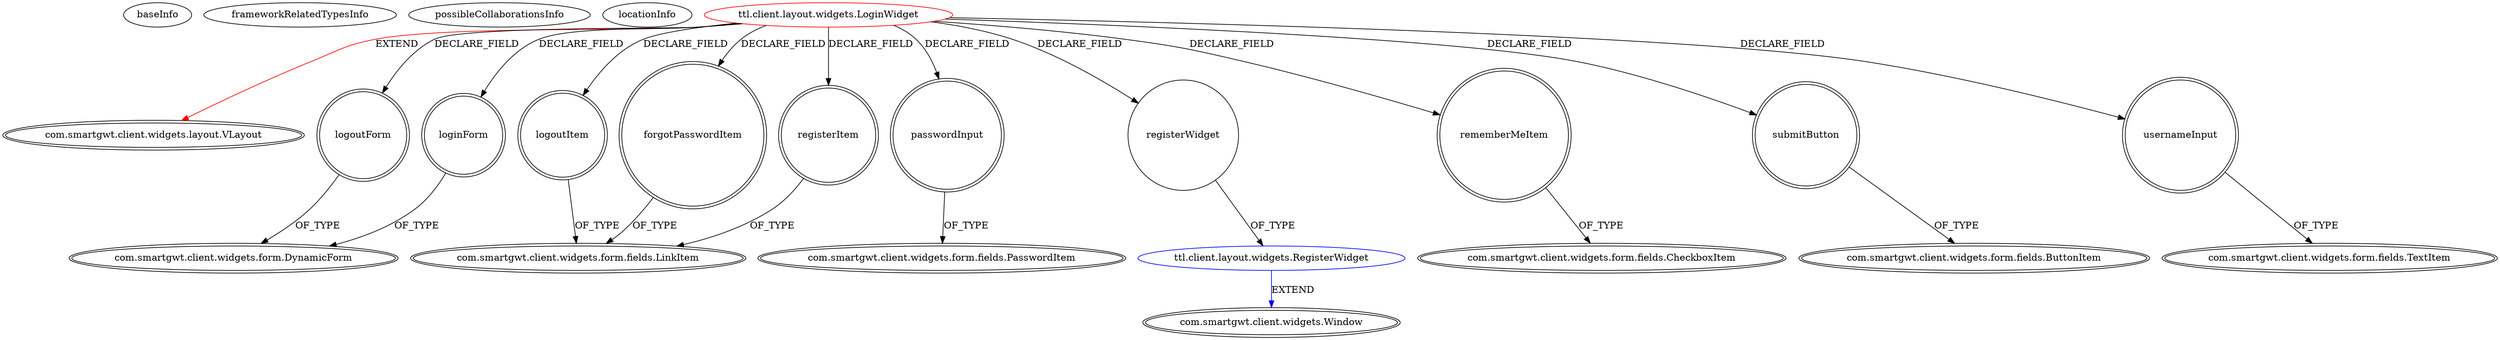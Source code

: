 digraph {
baseInfo[graphId=356,category="extension_graph",isAnonymous=false,possibleRelation=true]
frameworkRelatedTypesInfo[0="com.smartgwt.client.widgets.layout.VLayout"]
possibleCollaborationsInfo[0="356~FIELD_DECLARATION-~com.smartgwt.client.widgets.layout.VLayout ~com.smartgwt.client.widgets.Window ~false~false"]
locationInfo[projectName="Namrack-TeachToLearn",filePath="/Namrack-TeachToLearn/TeachToLearn-master/TeachToLearn/src/ttl/client/layout/widgets/LoginWidget.java",contextSignature="LoginWidget",graphId="356"]
0[label="ttl.client.layout.widgets.LoginWidget",vertexType="ROOT_CLIENT_CLASS_DECLARATION",isFrameworkType=false,color=red]
1[label="com.smartgwt.client.widgets.layout.VLayout",vertexType="FRAMEWORK_CLASS_TYPE",isFrameworkType=true,peripheries=2]
2[label="forgotPasswordItem",vertexType="FIELD_DECLARATION",isFrameworkType=true,peripheries=2,shape=circle]
3[label="com.smartgwt.client.widgets.form.fields.LinkItem",vertexType="FRAMEWORK_CLASS_TYPE",isFrameworkType=true,peripheries=2]
4[label="loginForm",vertexType="FIELD_DECLARATION",isFrameworkType=true,peripheries=2,shape=circle]
5[label="com.smartgwt.client.widgets.form.DynamicForm",vertexType="FRAMEWORK_CLASS_TYPE",isFrameworkType=true,peripheries=2]
6[label="logoutForm",vertexType="FIELD_DECLARATION",isFrameworkType=true,peripheries=2,shape=circle]
8[label="logoutItem",vertexType="FIELD_DECLARATION",isFrameworkType=true,peripheries=2,shape=circle]
10[label="passwordInput",vertexType="FIELD_DECLARATION",isFrameworkType=true,peripheries=2,shape=circle]
11[label="com.smartgwt.client.widgets.form.fields.PasswordItem",vertexType="FRAMEWORK_CLASS_TYPE",isFrameworkType=true,peripheries=2]
12[label="registerItem",vertexType="FIELD_DECLARATION",isFrameworkType=true,peripheries=2,shape=circle]
14[label="registerWidget",vertexType="FIELD_DECLARATION",isFrameworkType=false,shape=circle]
15[label="ttl.client.layout.widgets.RegisterWidget",vertexType="REFERENCE_CLIENT_CLASS_DECLARATION",isFrameworkType=false,color=blue]
16[label="com.smartgwt.client.widgets.Window",vertexType="FRAMEWORK_CLASS_TYPE",isFrameworkType=true,peripheries=2]
17[label="rememberMeItem",vertexType="FIELD_DECLARATION",isFrameworkType=true,peripheries=2,shape=circle]
18[label="com.smartgwt.client.widgets.form.fields.CheckboxItem",vertexType="FRAMEWORK_CLASS_TYPE",isFrameworkType=true,peripheries=2]
19[label="submitButton",vertexType="FIELD_DECLARATION",isFrameworkType=true,peripheries=2,shape=circle]
20[label="com.smartgwt.client.widgets.form.fields.ButtonItem",vertexType="FRAMEWORK_CLASS_TYPE",isFrameworkType=true,peripheries=2]
21[label="usernameInput",vertexType="FIELD_DECLARATION",isFrameworkType=true,peripheries=2,shape=circle]
22[label="com.smartgwt.client.widgets.form.fields.TextItem",vertexType="FRAMEWORK_CLASS_TYPE",isFrameworkType=true,peripheries=2]
0->1[label="EXTEND",color=red]
0->2[label="DECLARE_FIELD"]
2->3[label="OF_TYPE"]
0->4[label="DECLARE_FIELD"]
4->5[label="OF_TYPE"]
0->6[label="DECLARE_FIELD"]
6->5[label="OF_TYPE"]
0->8[label="DECLARE_FIELD"]
8->3[label="OF_TYPE"]
0->10[label="DECLARE_FIELD"]
10->11[label="OF_TYPE"]
0->12[label="DECLARE_FIELD"]
12->3[label="OF_TYPE"]
0->14[label="DECLARE_FIELD"]
15->16[label="EXTEND",color=blue]
14->15[label="OF_TYPE"]
0->17[label="DECLARE_FIELD"]
17->18[label="OF_TYPE"]
0->19[label="DECLARE_FIELD"]
19->20[label="OF_TYPE"]
0->21[label="DECLARE_FIELD"]
21->22[label="OF_TYPE"]
}
